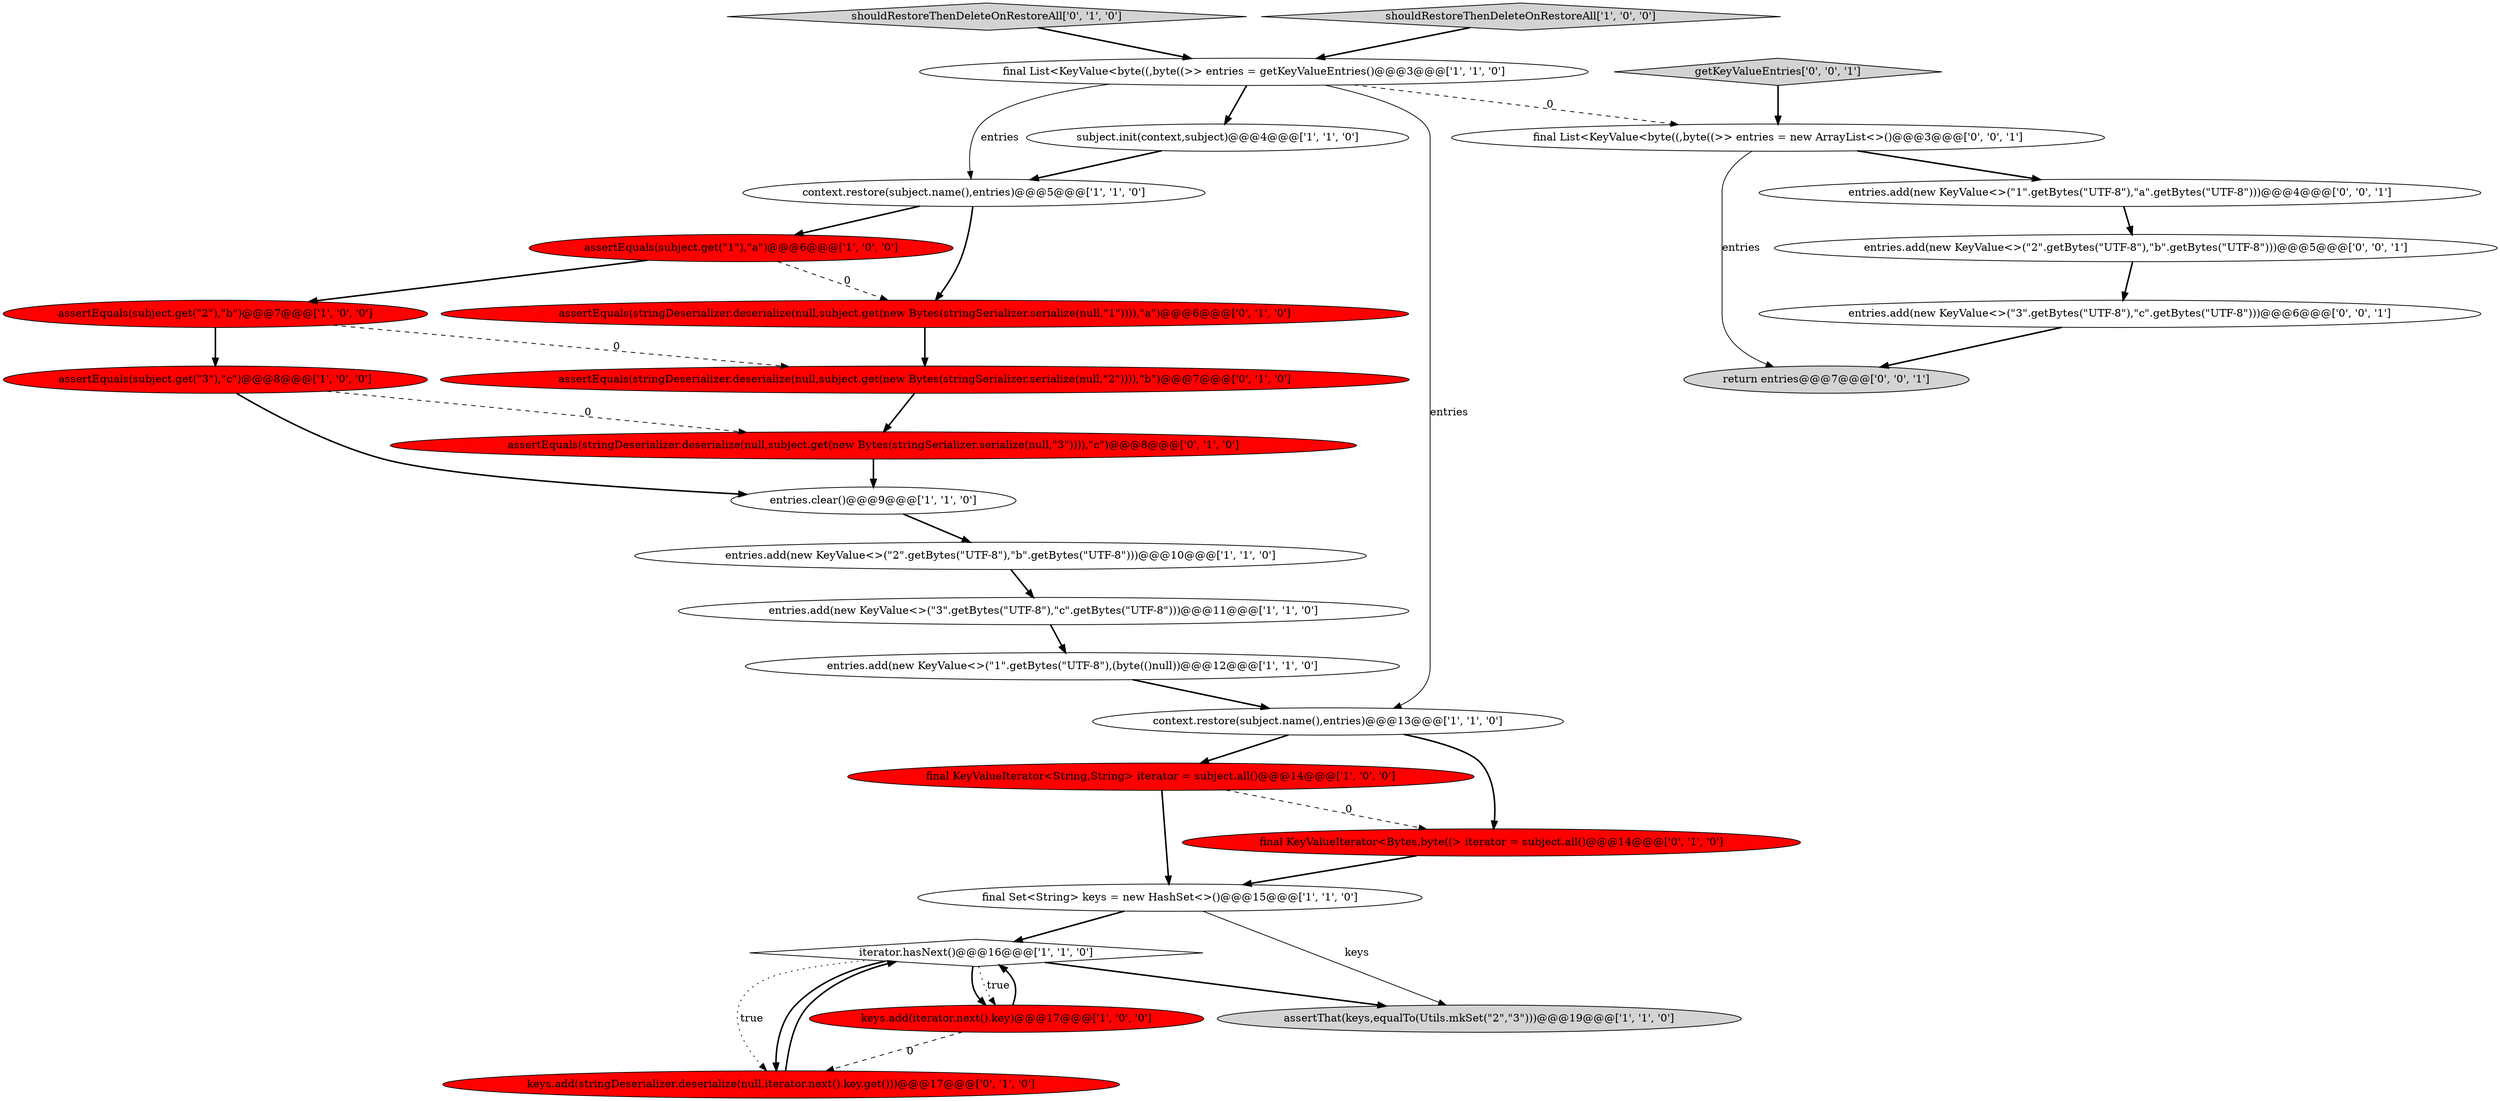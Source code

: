 digraph {
3 [style = filled, label = "context.restore(subject.name(),entries)@@@5@@@['1', '1', '0']", fillcolor = white, shape = ellipse image = "AAA0AAABBB1BBB"];
9 [style = filled, label = "assertEquals(subject.get(\"3\"),\"c\")@@@8@@@['1', '0', '0']", fillcolor = red, shape = ellipse image = "AAA1AAABBB1BBB"];
25 [style = filled, label = "entries.add(new KeyValue<>(\"1\".getBytes(\"UTF-8\"),\"a\".getBytes(\"UTF-8\")))@@@4@@@['0', '0', '1']", fillcolor = white, shape = ellipse image = "AAA0AAABBB3BBB"];
17 [style = filled, label = "shouldRestoreThenDeleteOnRestoreAll['0', '1', '0']", fillcolor = lightgray, shape = diamond image = "AAA0AAABBB2BBB"];
10 [style = filled, label = "iterator.hasNext()@@@16@@@['1', '1', '0']", fillcolor = white, shape = diamond image = "AAA0AAABBB1BBB"];
4 [style = filled, label = "entries.add(new KeyValue<>(\"1\".getBytes(\"UTF-8\"),(byte(()null))@@@12@@@['1', '1', '0']", fillcolor = white, shape = ellipse image = "AAA0AAABBB1BBB"];
24 [style = filled, label = "final List<KeyValue<byte((,byte((>> entries = new ArrayList<>()@@@3@@@['0', '0', '1']", fillcolor = white, shape = ellipse image = "AAA0AAABBB3BBB"];
23 [style = filled, label = "getKeyValueEntries['0', '0', '1']", fillcolor = lightgray, shape = diamond image = "AAA0AAABBB3BBB"];
13 [style = filled, label = "final List<KeyValue<byte((,byte((>> entries = getKeyValueEntries()@@@3@@@['1', '1', '0']", fillcolor = white, shape = ellipse image = "AAA0AAABBB1BBB"];
1 [style = filled, label = "assertEquals(subject.get(\"1\"),\"a\")@@@6@@@['1', '0', '0']", fillcolor = red, shape = ellipse image = "AAA1AAABBB1BBB"];
14 [style = filled, label = "context.restore(subject.name(),entries)@@@13@@@['1', '1', '0']", fillcolor = white, shape = ellipse image = "AAA0AAABBB1BBB"];
2 [style = filled, label = "entries.add(new KeyValue<>(\"2\".getBytes(\"UTF-8\"),\"b\".getBytes(\"UTF-8\")))@@@10@@@['1', '1', '0']", fillcolor = white, shape = ellipse image = "AAA0AAABBB1BBB"];
15 [style = filled, label = "entries.add(new KeyValue<>(\"3\".getBytes(\"UTF-8\"),\"c\".getBytes(\"UTF-8\")))@@@11@@@['1', '1', '0']", fillcolor = white, shape = ellipse image = "AAA0AAABBB1BBB"];
6 [style = filled, label = "assertEquals(subject.get(\"2\"),\"b\")@@@7@@@['1', '0', '0']", fillcolor = red, shape = ellipse image = "AAA1AAABBB1BBB"];
5 [style = filled, label = "shouldRestoreThenDeleteOnRestoreAll['1', '0', '0']", fillcolor = lightgray, shape = diamond image = "AAA0AAABBB1BBB"];
0 [style = filled, label = "keys.add(iterator.next().key)@@@17@@@['1', '0', '0']", fillcolor = red, shape = ellipse image = "AAA1AAABBB1BBB"];
16 [style = filled, label = "entries.clear()@@@9@@@['1', '1', '0']", fillcolor = white, shape = ellipse image = "AAA0AAABBB1BBB"];
7 [style = filled, label = "final Set<String> keys = new HashSet<>()@@@15@@@['1', '1', '0']", fillcolor = white, shape = ellipse image = "AAA0AAABBB1BBB"];
18 [style = filled, label = "keys.add(stringDeserializer.deserialize(null,iterator.next().key.get()))@@@17@@@['0', '1', '0']", fillcolor = red, shape = ellipse image = "AAA1AAABBB2BBB"];
21 [style = filled, label = "assertEquals(stringDeserializer.deserialize(null,subject.get(new Bytes(stringSerializer.serialize(null,\"3\")))),\"c\")@@@8@@@['0', '1', '0']", fillcolor = red, shape = ellipse image = "AAA1AAABBB2BBB"];
22 [style = filled, label = "assertEquals(stringDeserializer.deserialize(null,subject.get(new Bytes(stringSerializer.serialize(null,\"2\")))),\"b\")@@@7@@@['0', '1', '0']", fillcolor = red, shape = ellipse image = "AAA1AAABBB2BBB"];
19 [style = filled, label = "assertEquals(stringDeserializer.deserialize(null,subject.get(new Bytes(stringSerializer.serialize(null,\"1\")))),\"a\")@@@6@@@['0', '1', '0']", fillcolor = red, shape = ellipse image = "AAA1AAABBB2BBB"];
26 [style = filled, label = "entries.add(new KeyValue<>(\"3\".getBytes(\"UTF-8\"),\"c\".getBytes(\"UTF-8\")))@@@6@@@['0', '0', '1']", fillcolor = white, shape = ellipse image = "AAA0AAABBB3BBB"];
8 [style = filled, label = "final KeyValueIterator<String,String> iterator = subject.all()@@@14@@@['1', '0', '0']", fillcolor = red, shape = ellipse image = "AAA1AAABBB1BBB"];
27 [style = filled, label = "entries.add(new KeyValue<>(\"2\".getBytes(\"UTF-8\"),\"b\".getBytes(\"UTF-8\")))@@@5@@@['0', '0', '1']", fillcolor = white, shape = ellipse image = "AAA0AAABBB3BBB"];
28 [style = filled, label = "return entries@@@7@@@['0', '0', '1']", fillcolor = lightgray, shape = ellipse image = "AAA0AAABBB3BBB"];
20 [style = filled, label = "final KeyValueIterator<Bytes,byte((> iterator = subject.all()@@@14@@@['0', '1', '0']", fillcolor = red, shape = ellipse image = "AAA1AAABBB2BBB"];
11 [style = filled, label = "assertThat(keys,equalTo(Utils.mkSet(\"2\",\"3\")))@@@19@@@['1', '1', '0']", fillcolor = lightgray, shape = ellipse image = "AAA0AAABBB1BBB"];
12 [style = filled, label = "subject.init(context,subject)@@@4@@@['1', '1', '0']", fillcolor = white, shape = ellipse image = "AAA0AAABBB1BBB"];
10->18 [style = dotted, label="true"];
10->18 [style = bold, label=""];
7->11 [style = solid, label="keys"];
4->14 [style = bold, label=""];
24->28 [style = solid, label="entries"];
3->1 [style = bold, label=""];
7->10 [style = bold, label=""];
1->19 [style = dashed, label="0"];
8->20 [style = dashed, label="0"];
22->21 [style = bold, label=""];
13->14 [style = solid, label="entries"];
16->2 [style = bold, label=""];
9->16 [style = bold, label=""];
6->22 [style = dashed, label="0"];
8->7 [style = bold, label=""];
25->27 [style = bold, label=""];
13->24 [style = dashed, label="0"];
0->10 [style = bold, label=""];
23->24 [style = bold, label=""];
1->6 [style = bold, label=""];
13->12 [style = bold, label=""];
27->26 [style = bold, label=""];
18->10 [style = bold, label=""];
3->19 [style = bold, label=""];
9->21 [style = dashed, label="0"];
24->25 [style = bold, label=""];
5->13 [style = bold, label=""];
10->0 [style = bold, label=""];
2->15 [style = bold, label=""];
15->4 [style = bold, label=""];
21->16 [style = bold, label=""];
0->18 [style = dashed, label="0"];
10->0 [style = dotted, label="true"];
14->8 [style = bold, label=""];
12->3 [style = bold, label=""];
17->13 [style = bold, label=""];
26->28 [style = bold, label=""];
13->3 [style = solid, label="entries"];
6->9 [style = bold, label=""];
20->7 [style = bold, label=""];
19->22 [style = bold, label=""];
14->20 [style = bold, label=""];
10->11 [style = bold, label=""];
}
